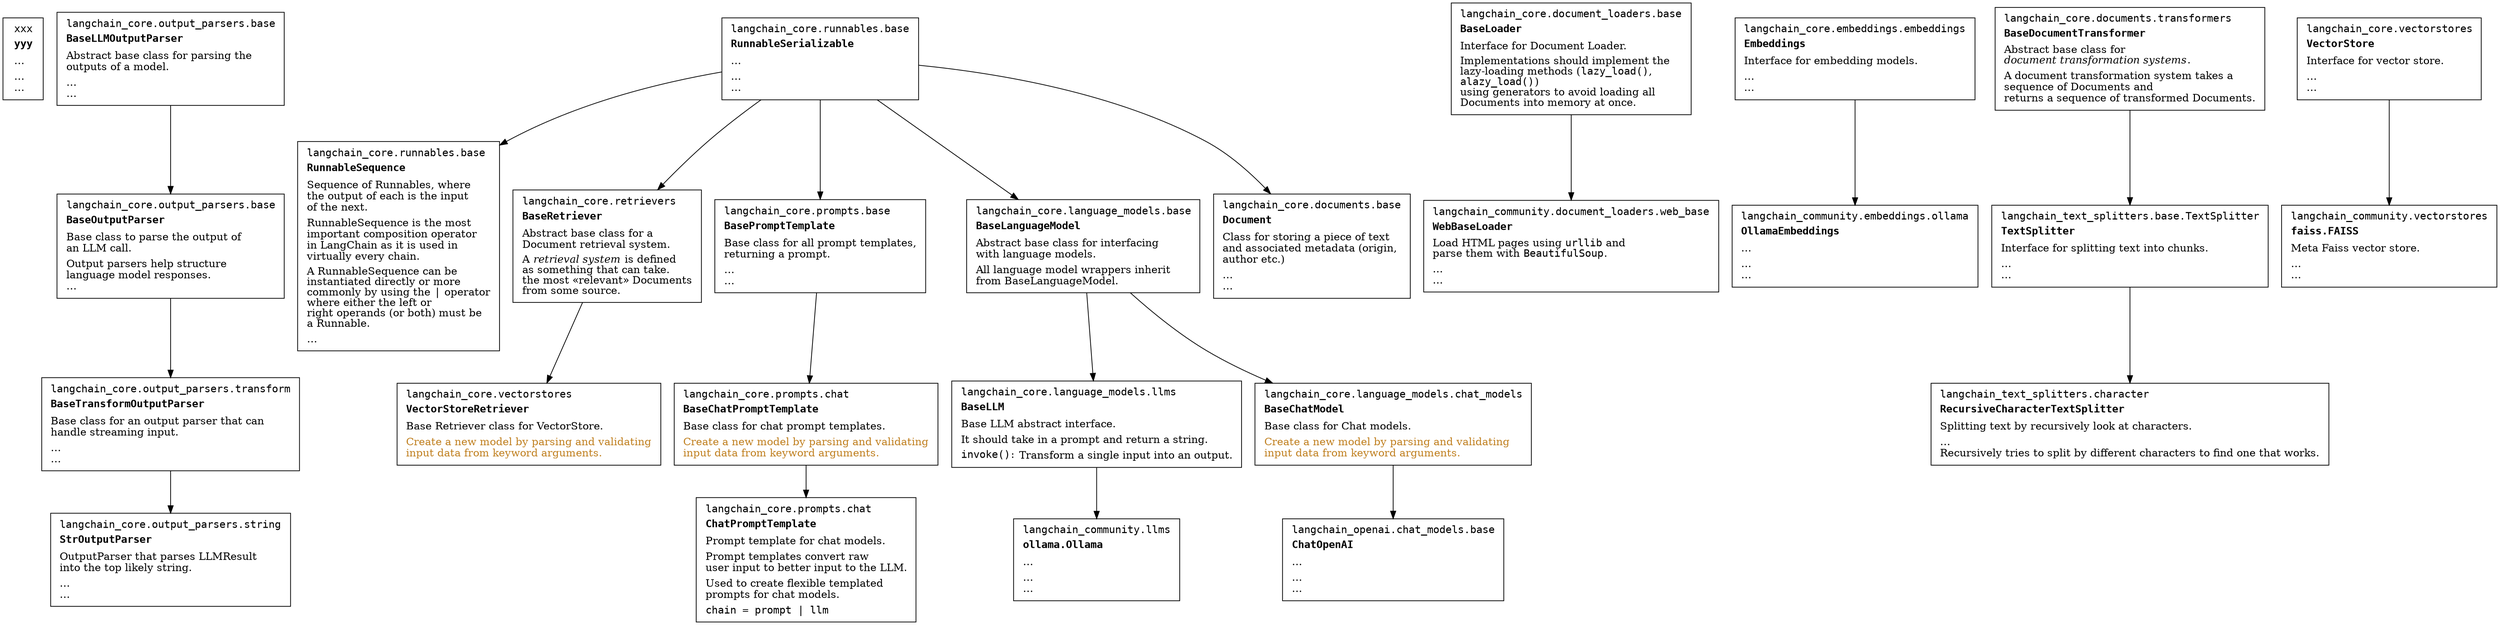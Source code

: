 // pkill okular ; dot hierarchy.dot -Tpdf -ohierarchy.pdf && xdg-open hierarchy.pdf

// Graphiv: HTML attributes
//   https://www.graphviz.org/doc/info/shapes.html#html


digraph {

  node [shape=box]


  template [
     label=<
<table border="0">
<tr><td align="left" valign="top"><font face="courier">xxx</font></td></tr>
<tr><td align="left" valign="top" height="20"><font face="courier"><b>yyy</b></font></td></tr>
<tr><td align="left" height="12">…<br align="Left"/></td></tr>
<tr><td align="left">…<br align="Left"/>…<br align="left"/></td></tr>
</table>> ]

  langchain_core_output_parsers_base_BaseLLMOutputParser [
     label=<
<table border="0">
<tr><td align="left" valign="top"><font face="courier">langchain_core.output_parsers.base</font></td></tr>
<tr><td align="left" valign="top" height="20"><font face="courier"><b>BaseLLMOutputParser</b></font></td></tr>
<tr><td align="left" height="12">Abstract base class for parsing the<br align="Left"/>outputs of a model.<br align="Left"/></td></tr>
<tr><td align="left">…<br align="Left"/>…<br align="left"/></td></tr>
</table>    > ]

  langchain_core_output_parsers_base_BaseOutputParser [
     label=<
<table border="0">
<tr><td align="left" valign="top"><font face="courier">langchain_core.output_parsers.base</font></td></tr>
<tr><td align="left" valign="top" height="20"><font face="courier"><b>BaseOutputParser</b></font></td></tr>
<tr><td align="left" height="12">Base class to parse the output of<br align="Left"/>an LLM call.<br align="Left"/></td></tr>
<tr><td align="left">Output parsers help structure<br align="Left"/>language model responses.<br align="Left"/>…<br align="left"/></td></tr>
</table>    > ]

  langchain_core_output_parsers_transform_BaseTransformOutputParser [
     label=<
<table border="0">
<tr><td align="left" valign="top"><font face="courier">langchain_core.output_parsers.transform</font></td></tr>
<tr><td align="left" valign="top" height="20"><font face="courier"><b>BaseTransformOutputParser</b></font></td></tr>
<tr><td align="left" height="12">Base class for an output parser that can<br align="Left"/>handle streaming input.<br align="Left"/></td></tr>
<tr><td align="left">…<br align="Left"/>…<br align="left"/></td></tr>
</table>    > ]

  langchain_core_output_parsers_string_StrOutputParser [
     label=<
<table border="0">
<tr><td align="left" valign="top"><font face="courier">langchain_core.output_parsers.string</font></td></tr>
<tr><td align="left" valign="top" height="20"><font face="courier"><b>StrOutputParser</b></font></td></tr>
<tr><td align="left" height="12">OutputParser that parses LLMResult<br align="Left"/>into the top likely string.<br align="Left"/></td></tr>
<tr><td align="left">…<br align="Left"/>…<br align="left"/></td></tr>
</table>    > ]

  langchain_core_runnables_base_RunnableSequence [
     label=<
<table border="0">
<tr><td align="left" valign="top"><font face="courier">langchain_core.runnables.base</font></td></tr>
<tr><td align="left" valign="top" height="20"><font face="courier"><b>RunnableSequence</b></font></td></tr>
<tr><td align="left" height="12">Sequence of Runnables, where<br align="Left"/>the output of each is the input<br align="Left"/>of the next.<br align="Left"/></td></tr>
<tr><td align="left">RunnableSequence is the most<br align="Left"/>important composition operator<br align="Left"/>in LangChain as it is used in<br align="Left"/>virtually every chain.<br align="Left"/></td></tr>
<tr><td align="left" height="12">A RunnableSequence can be<br align="Left"/>instantiated directly or more<br align="Left"/>commonly by using the <font face="courier">|</font> operator<br align="Left"/>where either the left or<br align="Left"/>right operands (or both) must be<br align="Left"/>a Runnable.<br align="Left"/></td></tr>
<tr><td align="left" height="12">…<br align="Left"/></td></tr>
</table>    > ]

  langchain_core_language_models_llms_BaseLLM [
     label=<
<table border="0">
<tr><td align="left" colspan="2" valign="top"><font face="courier">langchain_core.language_models.llms</font></td></tr>
<tr><td align="left" colspan="2" valign="top" height="20"><font face="courier"><b>BaseLLM</b></font></td></tr>
<tr><td align="left" colspan="2" height="12">Base LLM abstract interface.<br align="Left"/></td></tr>
<tr><td align="left" colspan="2">It should take in a prompt and return a string.<br align="left"/></td></tr>
<tr><td align="left"><font face="courier">invoke()</font>:<br align="left"/></td><td>Transform a single input into an output.</td></tr>
</table>    > ]

  langchain_community_llms_ollama_Ollama [
     label=<
<table border="0">
<tr><td align="left" valign="top"><font face="courier">langchain_community.llms</font></td></tr>
<tr><td align="left" valign="top" height="20"><font face="courier"><b>ollama.Ollama</b></font></td></tr>
<tr><td align="left" height="12">…<br align="Left"/></td></tr>
<tr><td align="left">…<br align="Left"/>…<br align="left"/></td></tr>
</table>    > ]

  langchain_core_runnables_base_RunnableSerializable [
     label=<
<table border="0">
<tr><td align="left" valign="top"><font face="courier">langchain_core.runnables.base</font></td></tr>
<tr><td align="left" valign="top" height="20"><font face="courier"><b>RunnableSerializable</b></font></td></tr>
<tr><td align="left" height="12">…<br align="Left"/></td></tr>
<tr><td align="left">…<br align="Left"/>…<br align="left"/></td></tr>
</table>> ]

  langchain_core_retrievers_BaseRetriever [
     label=<
<table border="0">
<tr><td align="left" valign="top"><font face="courier">langchain_core.retrievers</font></td></tr>
<tr><td align="left" valign="top" height="20"><font face="courier"><b>BaseRetriever</b></font></td></tr>
<tr><td align="left" height="12">Abstract base class for a<br align="Left"/>Document retrieval system.<br align="Left"/></td></tr>
<tr><td align="left">A <i>retrieval system</i> is defined<br align="Left"/>as something that can take.<br align="Left"/>the most «relevant» Documents<br align="Left"/>from some source.<br align="left"/></td></tr>
</table>> ]

  langchain_core_vectorstores_VectorStoreRetriever [
     label=<
<table border="0">
<tr><td align="left" valign="top"><font face="courier">langchain_core.vectorstores</font></td></tr>
<tr><td align="left" valign="top" height="20"><font face="courier"><b>VectorStoreRetriever</b></font></td></tr>
<tr><td align="left" height="12">Base Retriever class for VectorStore.<br align="Left"/></td></tr>
<tr><td align="left"><font color="#c08020">Create a new model by parsing and validating<br align="Left"/>input data from keyword arguments.<br align="left"/></font></td></tr>
</table>> ]


  langchain_core_prompts_base_BasePromptTemplate [
     label=<
<table border="0">
<tr><td align="left" valign="top"><font face="courier">langchain_core.prompts.base</font></td></tr>
<tr><td align="left" valign="top" height="20"><font face="courier"><b>BasePromptTemplate</b></font></td></tr>
<tr><td align="left" height="12">Base class for all prompt templates,<br align="Left"/>returning a prompt.<br align="Left"/></td></tr>
<tr><td align="left">…<br align="Left"/>…<br align="left"/></td></tr>
</table>    > ]

  langchain_core_prompts_chat_BaseChatPromptTemplate [
     label=<
<table border="0">
<tr><td align="left" valign="top"><font face="courier">langchain_core.prompts.chat</font></td></tr>
<tr><td align="left" valign="top" height="20"><font face="courier"><b>BaseChatPromptTemplate</b></font></td></tr>
<tr><td align="left" height="12">Base class for chat prompt templates.<br align="Left"/></td></tr>
<tr><td align="left"><font color="#c08020">Create a new model by parsing and validating<br align="Left"/>input data from keyword arguments.<br align="left"/></font></td></tr>
</table>> ]

  langchain_core_prompts_chat_ChatPromptTemplate [
     label=<
<table border="0">
<tr><td align="left" valign="top"><font face="courier">langchain_core.prompts.chat</font></td></tr>
<tr><td align="left" valign="top" height="20"><font face="courier"><b>ChatPromptTemplate</b></font></td></tr>
<tr><td align="left" height="12">Prompt template for chat models.<br align="Left"/></td></tr>
<tr><td align="left" height="12">Prompt templates convert raw<br align="Left"/>user input to better input to the LLM.<br align="Left"/></td></tr>
<tr><td align="left" height="12">Used to create flexible templated<br align="left"/>prompts for chat models.<br align="left"/></td></tr>
<tr><td align="left"><font face="courier">chain = prompt | llm</font><br align="left"/></td></tr>
</table>> ]

 langchain_core_language_models_base_BaseLanguageModel  [
     label=<
<table border="0">
<tr><td align="left" valign="top"><font face="courier">langchain_core.language_models.base</font></td></tr>
<tr><td align="left" valign="top" height="20"><font face="courier"><b>BaseLanguageModel</b></font></td></tr>
<tr><td align="left" height="12">Abstract base class for interfacing<br align="Left"/>with language models.<br align="Left"/></td></tr>
<tr><td align="left">All language model wrappers inherit<br align="left"/>from BaseLanguageModel.<br align="left"/></td></tr>
</table>    > ]

  langchain_core_language_models_chat_models_BaseChatModel [
     label=<
<table border="0">
<tr><td align="left" valign="top"><font face="courier">langchain_core.language_models.chat_models</font></td></tr>
<tr><td align="left" valign="top" height="20"><font face="courier"><b>BaseChatModel</b></font></td></tr>
<tr><td align="left" height="12">Base class for Chat models.<br align="Left"/></td></tr>
<tr><td align="left"><font color="#c08020">Create a new model by parsing and validating<br align="Left"/>input data from keyword arguments.<br align="left"/></font></td></tr>
</table>    > ]

  langchain_openai_chat_models_base_ChatOpenAI [
     label=<
<table border="0">
<tr><td align="left" valign="top"><font face="courier">langchain_openai.chat_models.base</font></td></tr>
<tr><td align="left" valign="top" height="20"><font face="courier"><b>ChatOpenAI</b></font></td></tr>
<tr><td align="left" height="12">…<br align="Left"/></td></tr>
<tr><td align="left">…<br align="Left"/>…<br align="left"/></td></tr>
</table>> ]

  langchain_core_documents_base_Document [
     label=<
<table border="0">
<tr><td align="left" valign="top"><font face="courier">langchain_core.documents.base</font></td></tr>
<tr><td align="left" valign="top" height="20"><font face="courier"><b>Document</b></font></td></tr>
<tr><td align="left" height="12">Class for storing a piece of text<br align="Left"/>and associated metadata (origin,<br align="Left"/>author etc.)<br align="Left"/></td></tr>
<tr><td align="left">…<br align="Left"/>…<br align="left"/></td></tr>
</table>    > ]

  langchain_core_document_loaders_base_BaseLoader [
     label=<
<table border="0">
<tr><td align="left" valign="top"><font face="courier">langchain_core.document_loaders.base</font></td></tr>
<tr><td align="left" valign="top" height="20"><font face="courier"><b>BaseLoader</b></font></td></tr>
<tr><td align="left" height="12">Interface for Document Loader.<br align="Left"/></td></tr>
<tr><td align="left">Implementations should implement the<br align="Left"/>lazy-loading methods (<font face="courier">lazy_load()</font>,<br align="Left"/><font face="courier">alazy_load()</font>)<br align="Left"/>using generators to avoid loading all<br align="Left"/>Documents into memory at once.<br align="left"/></td></tr>
</table>    > ]

  langchain_community_document_loaders_web_base_WebBaseLoader [
     label=<
<table border="0">
<tr><td align="left" valign="top"><font face="courier">langchain_community.document_loaders.web_base</font></td></tr>
<tr><td align="left" valign="top" height="20"><font face="courier"><b>WebBaseLoader</b></font></td></tr>
<tr><td align="left" height="12">Load HTML pages using <font face="courier">urllib</font> and<br align="left"/>parse them with <font face="courier">BeautifulSoup</font>.<br align="Left"/></td></tr>
<tr><td align="left">…<br align="Left"/>…<br align="left"/></td></tr>
</table>> ]

  langchain_core_embeddings_embeddings_Embeddings [
     label=<
<table border="0">
<tr><td align="left" valign="top"><font face="courier">langchain_core.embeddings.embeddings</font></td></tr>
<tr><td align="left" valign="top" height="20"><font face="courier"><b>Embeddings</b></font></td></tr>
<tr><td align="left" height="12">Interface for embedding models.<br align="Left"/></td></tr>
<tr><td align="left">…<br align="Left"/>…<br align="left"/></td></tr>
</table>> ]

  langchain_community_embeddings_ollama_OllamaEmbeddings [
     label=<
<table border="0">
<tr><td align="left" valign="top"><font face="courier">langchain_community.embeddings.ollama</font></td></tr>
<tr><td align="left" valign="top" height="20"><font face="courier"><b>OllamaEmbeddings</b></font></td></tr>
<tr><td align="left" height="12">…<br align="Left"/></td></tr>
<tr><td align="left">…<br align="Left"/>…<br align="left"/></td></tr>
</table>    > ]


  langchain_core_documents_transformers_BaseDocumentTransformer [
     label=<
<table border="0">
<tr><td align="left" valign="top"><font face="courier">langchain_core.documents.transformers</font></td></tr>
<tr><td align="left" valign="top" height="20"><font face="courier"><b>BaseDocumentTransformer</b></font></td></tr>
<tr><td align="left" height="12">Abstract base class for<br align="Left"/><i>document transformation systems</i>.<br align="Left"/></td></tr>
<tr><td align="left">A document transformation system takes a<br align="Left"/>sequence of Documents and<br align="Left"/>returns a sequence of transformed Documents.<br align="left"/></td></tr>
</table>    > ]

  langchain_text_splitters_base_TextSplitter [
     label=<
<table border="0">
<tr><td align="left" valign="top"><font face="courier">langchain_text_splitters.base.TextSplitter</font></td></tr>
<tr><td align="left" valign="top" height="20"><font face="courier"><b>TextSplitter</b></font></td></tr>
<tr><td align="left" height="12">Interface for splitting text into chunks.<br align="Left"/></td></tr>
<tr><td align="left">…<br align="Left"/>…<br align="left"/></td></tr>
</table>    > ]

  langchain_text_splitters_character_RecursiveCharacterTextSplitter [
     label=<
<table border="0">
<tr><td align="left" valign="top"><font face="courier">langchain_text_splitters.character</font></td></tr>
<tr><td align="left" valign="top" height="20"><font face="courier"><b>RecursiveCharacterTextSplitter</b></font></td></tr>
<tr><td align="left" height="12">Splitting text by recursively look at characters.<br align="Left"/></td></tr>
<tr><td align="left">…<br align="Left"/>Recursively tries to split by different characters to find one that works.<br align="left"/></td></tr>
</table>> ]

  langchain_core_vectorstores_VectorStore [
     label=<
<table border="0">
<tr><td align="left" valign="top"><font face="courier">langchain_core.vectorstores</font></td></tr>
<tr><td align="left" valign="top" height="20"><font face="courier"><b>VectorStore</b></font></td></tr>
<tr><td align="left" height="12">Interface for vector store.<br align="Left"/></td></tr>
<tr><td align="left">…<br align="Left"/>…<br align="left"/></td></tr>
</table>    > ]

  langchain_community_vectorstores_faiss_FAISS [
     label=<
<table border="0">
<tr><td align="left" valign="top"><font face="courier">langchain_community.vectorstores</font></td></tr>
<tr><td align="left" valign="top" height="20"><font face="courier"><b>faiss.FAISS</b></font></td></tr>
<tr><td align="left" height="12">Meta Faiss vector store.<br align="Left"/></td></tr>
<tr><td align="left">…<br align="Left"/>…<br align="left"/></td></tr>
</table>    > ]

  langchain_core_output_parsers_base_BaseLLMOutputParser -> langchain_core_output_parsers_base_BaseOutputParser
  langchain_core_output_parsers_base_BaseOutputParser -> langchain_core_output_parsers_transform_BaseTransformOutputParser 
  langchain_core_output_parsers_transform_BaseTransformOutputParser -> langchain_core_output_parsers_string_StrOutputParser

  langchain_core_language_models_base_BaseLanguageModel -> langchain_core_language_models_llms_BaseLLM
  langchain_core_language_models_llms_BaseLLM -> langchain_community_llms_ollama_Ollama

  langchain_core_vectorstores_VectorStore -> langchain_community_vectorstores_faiss_FAISS

  langchain_core_documents_transformers_BaseDocumentTransformer -> langchain_text_splitters_base_TextSplitter
  langchain_text_splitters_base_TextSplitter -> langchain_text_splitters_character_RecursiveCharacterTextSplitter

  langchain_core_embeddings_embeddings_Embeddings -> langchain_community_embeddings_ollama_OllamaEmbeddings

  langchain_core_document_loaders_base_BaseLoader -> langchain_community_document_loaders_web_base_WebBaseLoader

  langchain_core_runnables_base_RunnableSerializable -> langchain_core_runnables_base_RunnableSequence
  langchain_core_runnables_base_RunnableSerializable -> langchain_core_documents_base_Document

  langchain_core_runnables_base_RunnableSerializable -> langchain_core_retrievers_BaseRetriever
  langchain_core_retrievers_BaseRetriever -> langchain_core_vectorstores_VectorStoreRetriever

  langchain_core_runnables_base_RunnableSerializable -> langchain_core_language_models_base_BaseLanguageModel
  langchain_core_language_models_base_BaseLanguageModel -> langchain_core_language_models_chat_models_BaseChatModel
  langchain_core_language_models_chat_models_BaseChatModel -> langchain_openai_chat_models_base_ChatOpenAI
  langchain_core_runnables_base_RunnableSerializable -> langchain_core_prompts_base_BasePromptTemplate
  langchain_core_prompts_base_BasePromptTemplate -> langchain_core_prompts_chat_BaseChatPromptTemplate
  langchain_core_prompts_chat_BaseChatPromptTemplate -> langchain_core_prompts_chat_ChatPromptTemplate

}
